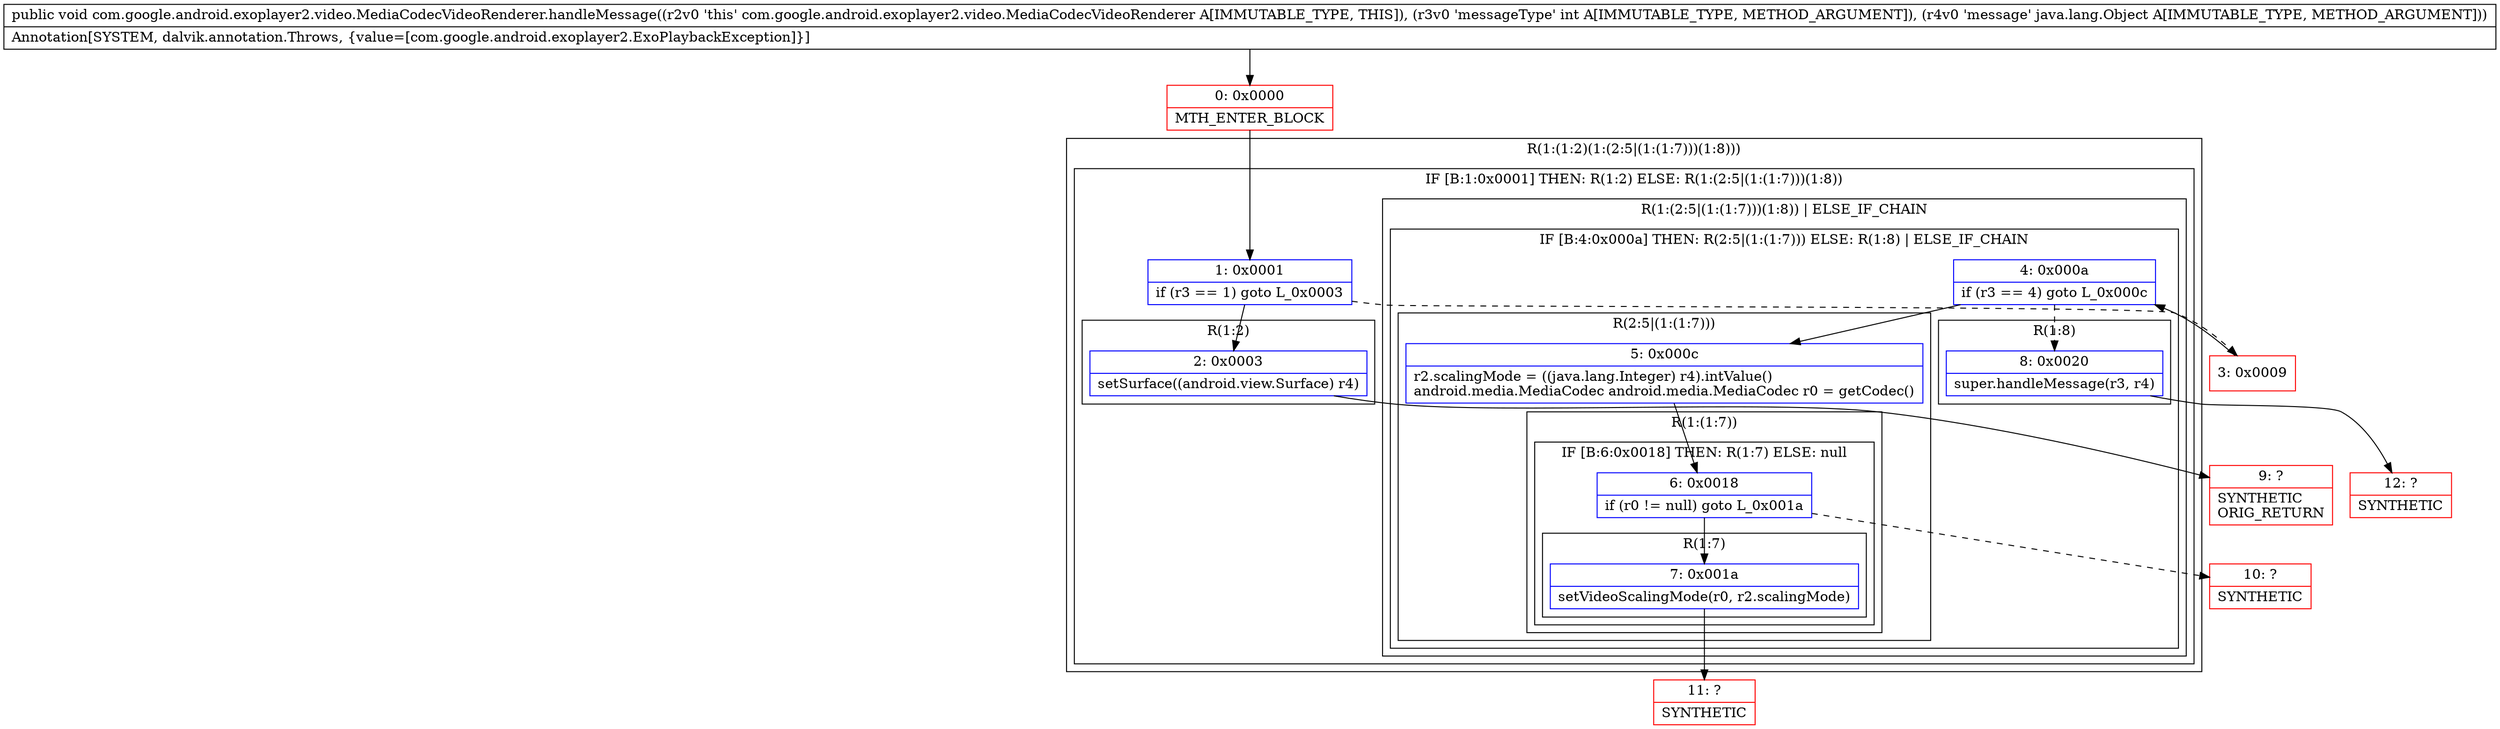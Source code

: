 digraph "CFG forcom.google.android.exoplayer2.video.MediaCodecVideoRenderer.handleMessage(ILjava\/lang\/Object;)V" {
subgraph cluster_Region_1963146026 {
label = "R(1:(1:2)(1:(2:5|(1:(1:7)))(1:8)))";
node [shape=record,color=blue];
subgraph cluster_IfRegion_2068250569 {
label = "IF [B:1:0x0001] THEN: R(1:2) ELSE: R(1:(2:5|(1:(1:7)))(1:8))";
node [shape=record,color=blue];
Node_1 [shape=record,label="{1\:\ 0x0001|if (r3 == 1) goto L_0x0003\l}"];
subgraph cluster_Region_750303347 {
label = "R(1:2)";
node [shape=record,color=blue];
Node_2 [shape=record,label="{2\:\ 0x0003|setSurface((android.view.Surface) r4)\l}"];
}
subgraph cluster_Region_1134592041 {
label = "R(1:(2:5|(1:(1:7)))(1:8)) | ELSE_IF_CHAIN\l";
node [shape=record,color=blue];
subgraph cluster_IfRegion_789981468 {
label = "IF [B:4:0x000a] THEN: R(2:5|(1:(1:7))) ELSE: R(1:8) | ELSE_IF_CHAIN\l";
node [shape=record,color=blue];
Node_4 [shape=record,label="{4\:\ 0x000a|if (r3 == 4) goto L_0x000c\l}"];
subgraph cluster_Region_49235017 {
label = "R(2:5|(1:(1:7)))";
node [shape=record,color=blue];
Node_5 [shape=record,label="{5\:\ 0x000c|r2.scalingMode = ((java.lang.Integer) r4).intValue()\landroid.media.MediaCodec android.media.MediaCodec r0 = getCodec()\l}"];
subgraph cluster_Region_1675768704 {
label = "R(1:(1:7))";
node [shape=record,color=blue];
subgraph cluster_IfRegion_1275945708 {
label = "IF [B:6:0x0018] THEN: R(1:7) ELSE: null";
node [shape=record,color=blue];
Node_6 [shape=record,label="{6\:\ 0x0018|if (r0 != null) goto L_0x001a\l}"];
subgraph cluster_Region_2044366538 {
label = "R(1:7)";
node [shape=record,color=blue];
Node_7 [shape=record,label="{7\:\ 0x001a|setVideoScalingMode(r0, r2.scalingMode)\l}"];
}
}
}
}
subgraph cluster_Region_175142063 {
label = "R(1:8)";
node [shape=record,color=blue];
Node_8 [shape=record,label="{8\:\ 0x0020|super.handleMessage(r3, r4)\l}"];
}
}
}
}
}
Node_0 [shape=record,color=red,label="{0\:\ 0x0000|MTH_ENTER_BLOCK\l}"];
Node_3 [shape=record,color=red,label="{3\:\ 0x0009}"];
Node_9 [shape=record,color=red,label="{9\:\ ?|SYNTHETIC\lORIG_RETURN\l}"];
Node_10 [shape=record,color=red,label="{10\:\ ?|SYNTHETIC\l}"];
Node_11 [shape=record,color=red,label="{11\:\ ?|SYNTHETIC\l}"];
Node_12 [shape=record,color=red,label="{12\:\ ?|SYNTHETIC\l}"];
MethodNode[shape=record,label="{public void com.google.android.exoplayer2.video.MediaCodecVideoRenderer.handleMessage((r2v0 'this' com.google.android.exoplayer2.video.MediaCodecVideoRenderer A[IMMUTABLE_TYPE, THIS]), (r3v0 'messageType' int A[IMMUTABLE_TYPE, METHOD_ARGUMENT]), (r4v0 'message' java.lang.Object A[IMMUTABLE_TYPE, METHOD_ARGUMENT]))  | Annotation[SYSTEM, dalvik.annotation.Throws, \{value=[com.google.android.exoplayer2.ExoPlaybackException]\}]\l}"];
MethodNode -> Node_0;
Node_1 -> Node_2;
Node_1 -> Node_3[style=dashed];
Node_2 -> Node_9;
Node_4 -> Node_5;
Node_4 -> Node_8[style=dashed];
Node_5 -> Node_6;
Node_6 -> Node_7;
Node_6 -> Node_10[style=dashed];
Node_7 -> Node_11;
Node_8 -> Node_12;
Node_0 -> Node_1;
Node_3 -> Node_4;
}


